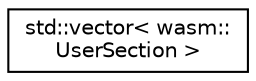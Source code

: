 digraph "Graphical Class Hierarchy"
{
  edge [fontname="Helvetica",fontsize="10",labelfontname="Helvetica",labelfontsize="10"];
  node [fontname="Helvetica",fontsize="10",shape=record];
  rankdir="LR";
  Node0 [label="std::vector\< wasm::\lUserSection \>",height=0.2,width=0.4,color="black", fillcolor="white", style="filled",URL="$classstd_1_1vector.html"];
}

